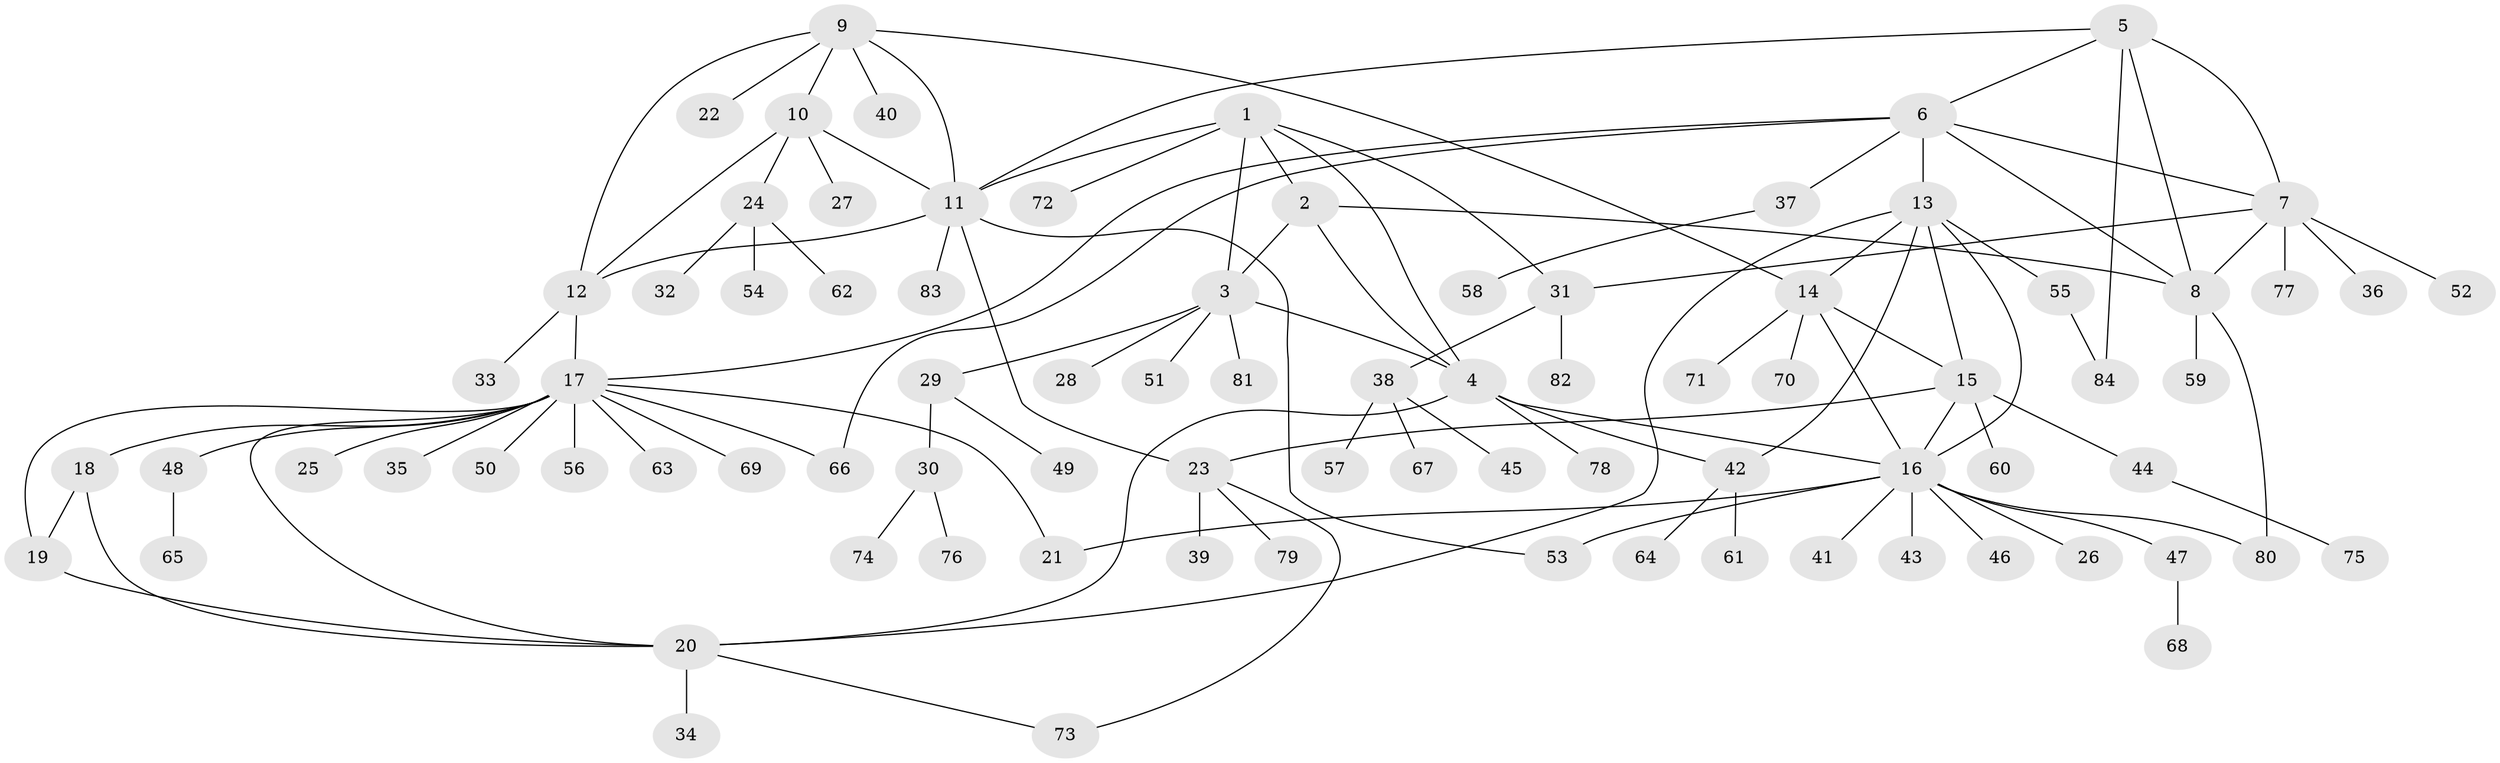 // Generated by graph-tools (version 1.1) at 2025/50/03/09/25 03:50:33]
// undirected, 84 vertices, 113 edges
graph export_dot {
graph [start="1"]
  node [color=gray90,style=filled];
  1;
  2;
  3;
  4;
  5;
  6;
  7;
  8;
  9;
  10;
  11;
  12;
  13;
  14;
  15;
  16;
  17;
  18;
  19;
  20;
  21;
  22;
  23;
  24;
  25;
  26;
  27;
  28;
  29;
  30;
  31;
  32;
  33;
  34;
  35;
  36;
  37;
  38;
  39;
  40;
  41;
  42;
  43;
  44;
  45;
  46;
  47;
  48;
  49;
  50;
  51;
  52;
  53;
  54;
  55;
  56;
  57;
  58;
  59;
  60;
  61;
  62;
  63;
  64;
  65;
  66;
  67;
  68;
  69;
  70;
  71;
  72;
  73;
  74;
  75;
  76;
  77;
  78;
  79;
  80;
  81;
  82;
  83;
  84;
  1 -- 2;
  1 -- 3;
  1 -- 4;
  1 -- 11;
  1 -- 31;
  1 -- 72;
  2 -- 3;
  2 -- 4;
  2 -- 8;
  3 -- 4;
  3 -- 28;
  3 -- 29;
  3 -- 51;
  3 -- 81;
  4 -- 16;
  4 -- 20;
  4 -- 42;
  4 -- 78;
  5 -- 6;
  5 -- 7;
  5 -- 8;
  5 -- 11;
  5 -- 84;
  6 -- 7;
  6 -- 8;
  6 -- 13;
  6 -- 17;
  6 -- 37;
  6 -- 66;
  7 -- 8;
  7 -- 31;
  7 -- 36;
  7 -- 52;
  7 -- 77;
  8 -- 59;
  8 -- 80;
  9 -- 10;
  9 -- 11;
  9 -- 12;
  9 -- 14;
  9 -- 22;
  9 -- 40;
  10 -- 11;
  10 -- 12;
  10 -- 24;
  10 -- 27;
  11 -- 12;
  11 -- 23;
  11 -- 53;
  11 -- 83;
  12 -- 17;
  12 -- 33;
  13 -- 14;
  13 -- 15;
  13 -- 16;
  13 -- 20;
  13 -- 42;
  13 -- 55;
  14 -- 15;
  14 -- 16;
  14 -- 70;
  14 -- 71;
  15 -- 16;
  15 -- 23;
  15 -- 44;
  15 -- 60;
  16 -- 21;
  16 -- 26;
  16 -- 41;
  16 -- 43;
  16 -- 46;
  16 -- 47;
  16 -- 53;
  16 -- 80;
  17 -- 18;
  17 -- 19;
  17 -- 20;
  17 -- 21;
  17 -- 25;
  17 -- 35;
  17 -- 48;
  17 -- 50;
  17 -- 56;
  17 -- 63;
  17 -- 66;
  17 -- 69;
  18 -- 19;
  18 -- 20;
  19 -- 20;
  20 -- 34;
  20 -- 73;
  23 -- 39;
  23 -- 73;
  23 -- 79;
  24 -- 32;
  24 -- 54;
  24 -- 62;
  29 -- 30;
  29 -- 49;
  30 -- 74;
  30 -- 76;
  31 -- 38;
  31 -- 82;
  37 -- 58;
  38 -- 45;
  38 -- 57;
  38 -- 67;
  42 -- 61;
  42 -- 64;
  44 -- 75;
  47 -- 68;
  48 -- 65;
  55 -- 84;
}

